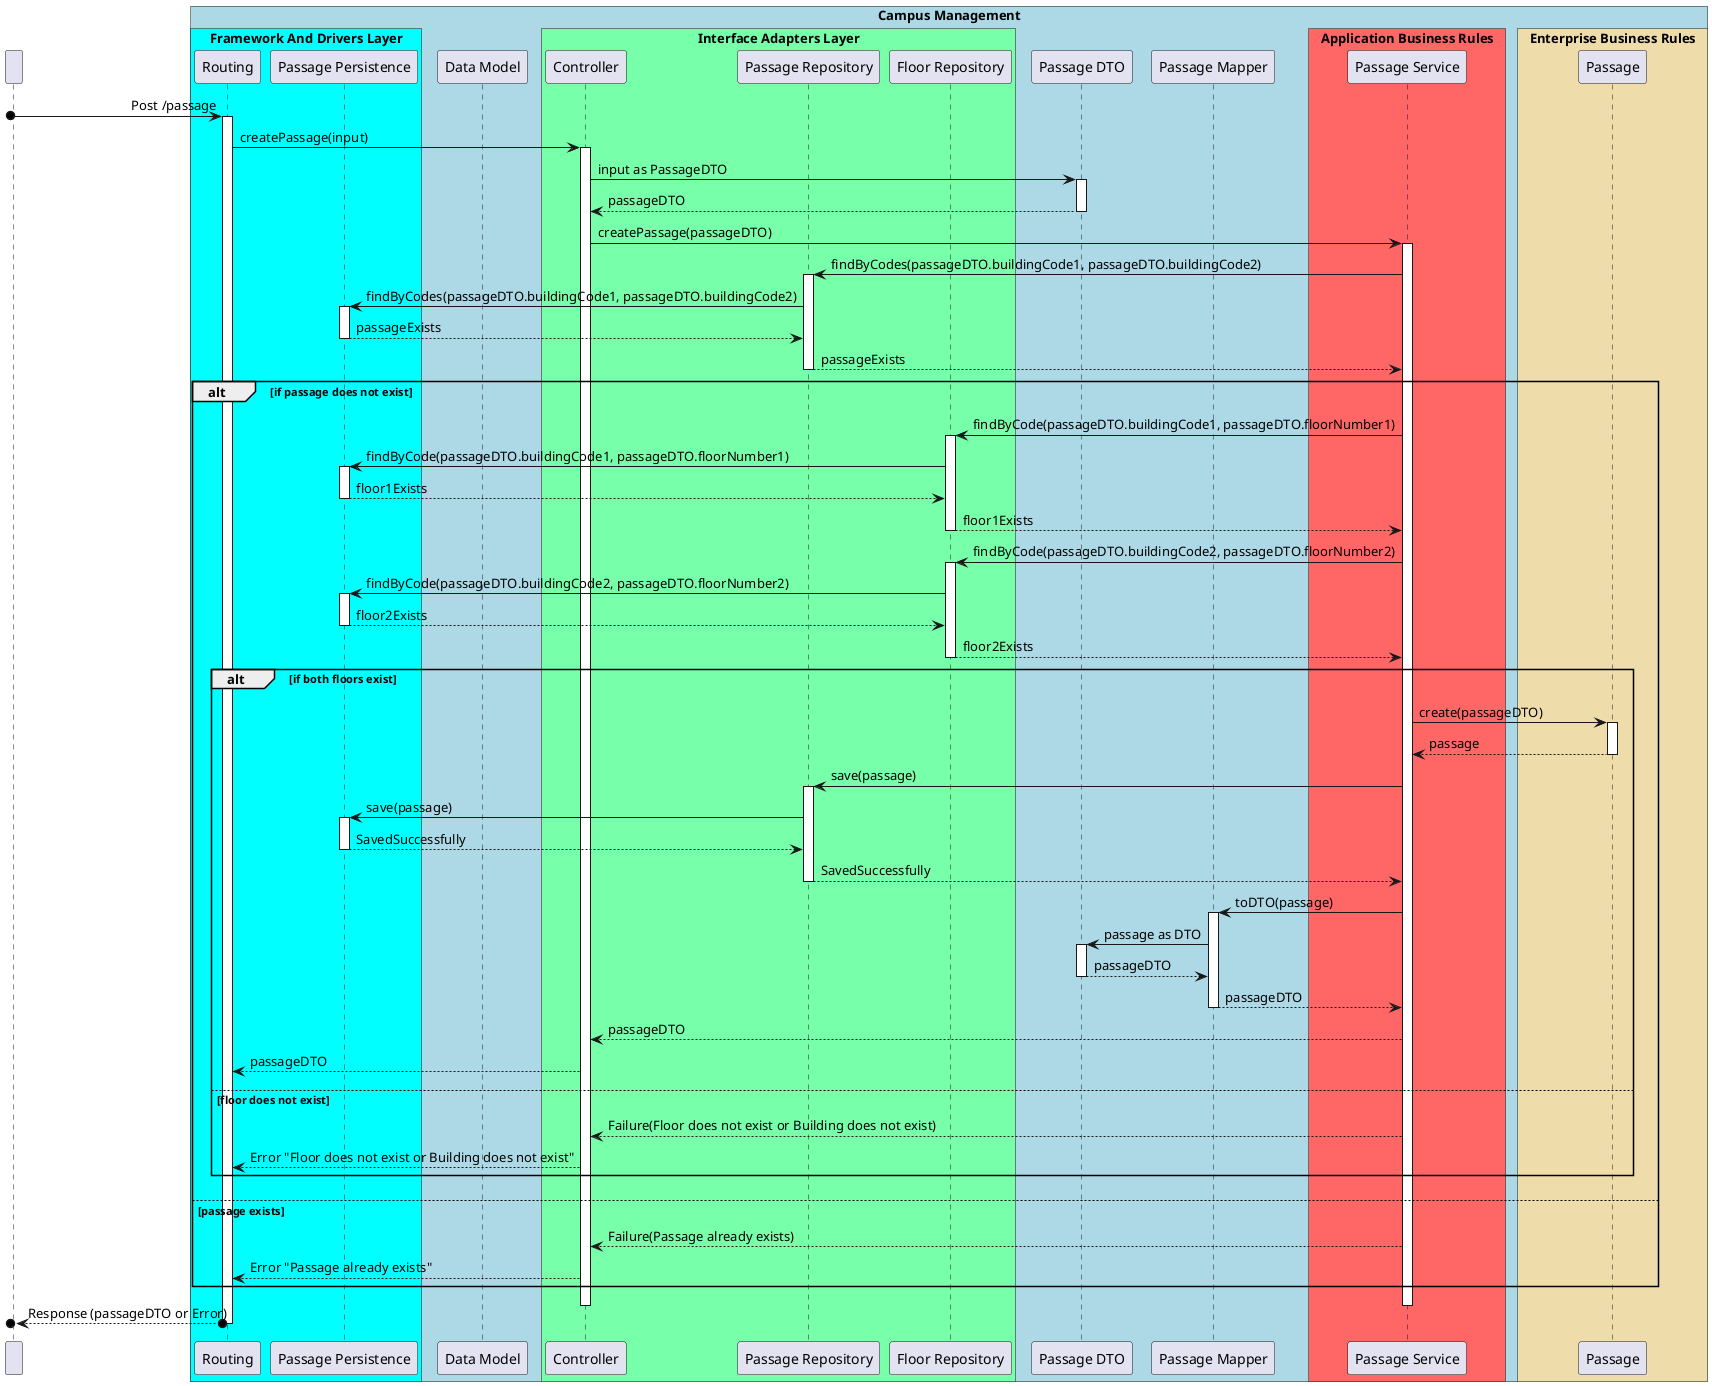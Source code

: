 @startuml SD Lv3

!pragma teoz true

participant " "
box "Campus Management" #LightBlue

    box "Framework And Drivers Layer" #00ffff
        participant Routing
        participant "Passage Persistence" as Persistence
    end box

    participant "Data Model" as Data
    box "Interface Adapters Layer" #77ffaa
        participant Controller
        participant "Passage Repository" as Repository
        participant "Floor Repository" as FloorRepository
    end box

    participant "Passage DTO" as PassageDTO
    participant "Passage Mapper" as PassageMapper
    box "Application Business Rules" #ff6666
        participant "Passage Service" as PassageService
    end box

    box "Enterprise Business Rules" #eeddaa
        participant Passage
    end box
end box

[o-> Routing : Post /passage
activate Routing

    Routing -> Controller : createPassage(input)
    activate Controller

        Controller -> PassageDTO : input as PassageDTO
        activate PassageDTO

        PassageDTO --> Controller : passageDTO
        deactivate PassageDTO

        Controller -> PassageService : createPassage(passageDTO)
        activate PassageService
        
            PassageService -> Repository : findByCodes(passageDTO.buildingCode1, passageDTO.buildingCode2)
            activate Repository

                Repository -> Persistence : findByCodes(passageDTO.buildingCode1, passageDTO.buildingCode2)
                activate Persistence

                Persistence --> Repository : passageExists
                deactivate Persistence

            Repository --> PassageService : passageExists
            deactivate Repository

            alt if passage does not exist

                PassageService -> FloorRepository : findByCode(passageDTO.buildingCode1, passageDTO.floorNumber1)
                activate FloorRepository

                    FloorRepository -> Persistence : findByCode(passageDTO.buildingCode1, passageDTO.floorNumber1)
                    activate Persistence

                    Persistence --> FloorRepository : floor1Exists
                    deactivate Persistence

                FloorRepository --> PassageService : floor1Exists
                deactivate FloorRepository

                PassageService -> FloorRepository : findByCode(passageDTO.buildingCode2, passageDTO.floorNumber2)
                activate FloorRepository

                    FloorRepository -> Persistence : findByCode(passageDTO.buildingCode2, passageDTO.floorNumber2)
                    activate Persistence

                    Persistence --> FloorRepository : floor2Exists
                    deactivate Persistence

                FloorRepository --> PassageService : floor2Exists
                deactivate FloorRepository

                alt if both floors exist
                    PassageService -> Passage : create(passageDTO)
                    activate Passage

                    Passage --> PassageService : passage
                    deactivate Passage

                    PassageService -> Repository : save(passage)
                    activate Repository

                        Repository -> Persistence : save(passage)
                        activate Persistence

                        Persistence --> Repository : SavedSuccessfully
                        deactivate Persistence

                    Repository --> PassageService : SavedSuccessfully
                    deactivate Repository

                    PassageService -> PassageMapper : toDTO(passage)
                    activate PassageMapper

                        PassageMapper -> PassageDTO : passage as DTO
                        activate PassageDTO

                        PassageDTO --> PassageMapper : passageDTO
                        deactivate PassageDTO

                    PassageMapper --> PassageService : passageDTO
                    deactivate PassageMapper

                    PassageService --> Controller : passageDTO
                    Controller --> Routing : passageDTO
                else floor does not exist
                    PassageService --> Controller : Failure(Floor does not exist or Building does not exist)
                    Controller --> Routing : Error "Floor does not exist or Building does not exist"
                end

            else passage exists
                PassageService --> Controller : Failure(Passage already exists)
                Controller --> Routing : Error "Passage already exists"
            end
        deactivate PassageService

    deactivate Controller

[o<--o Routing : Response (passageDTO or Error)
deactivate Routing

@enduml
